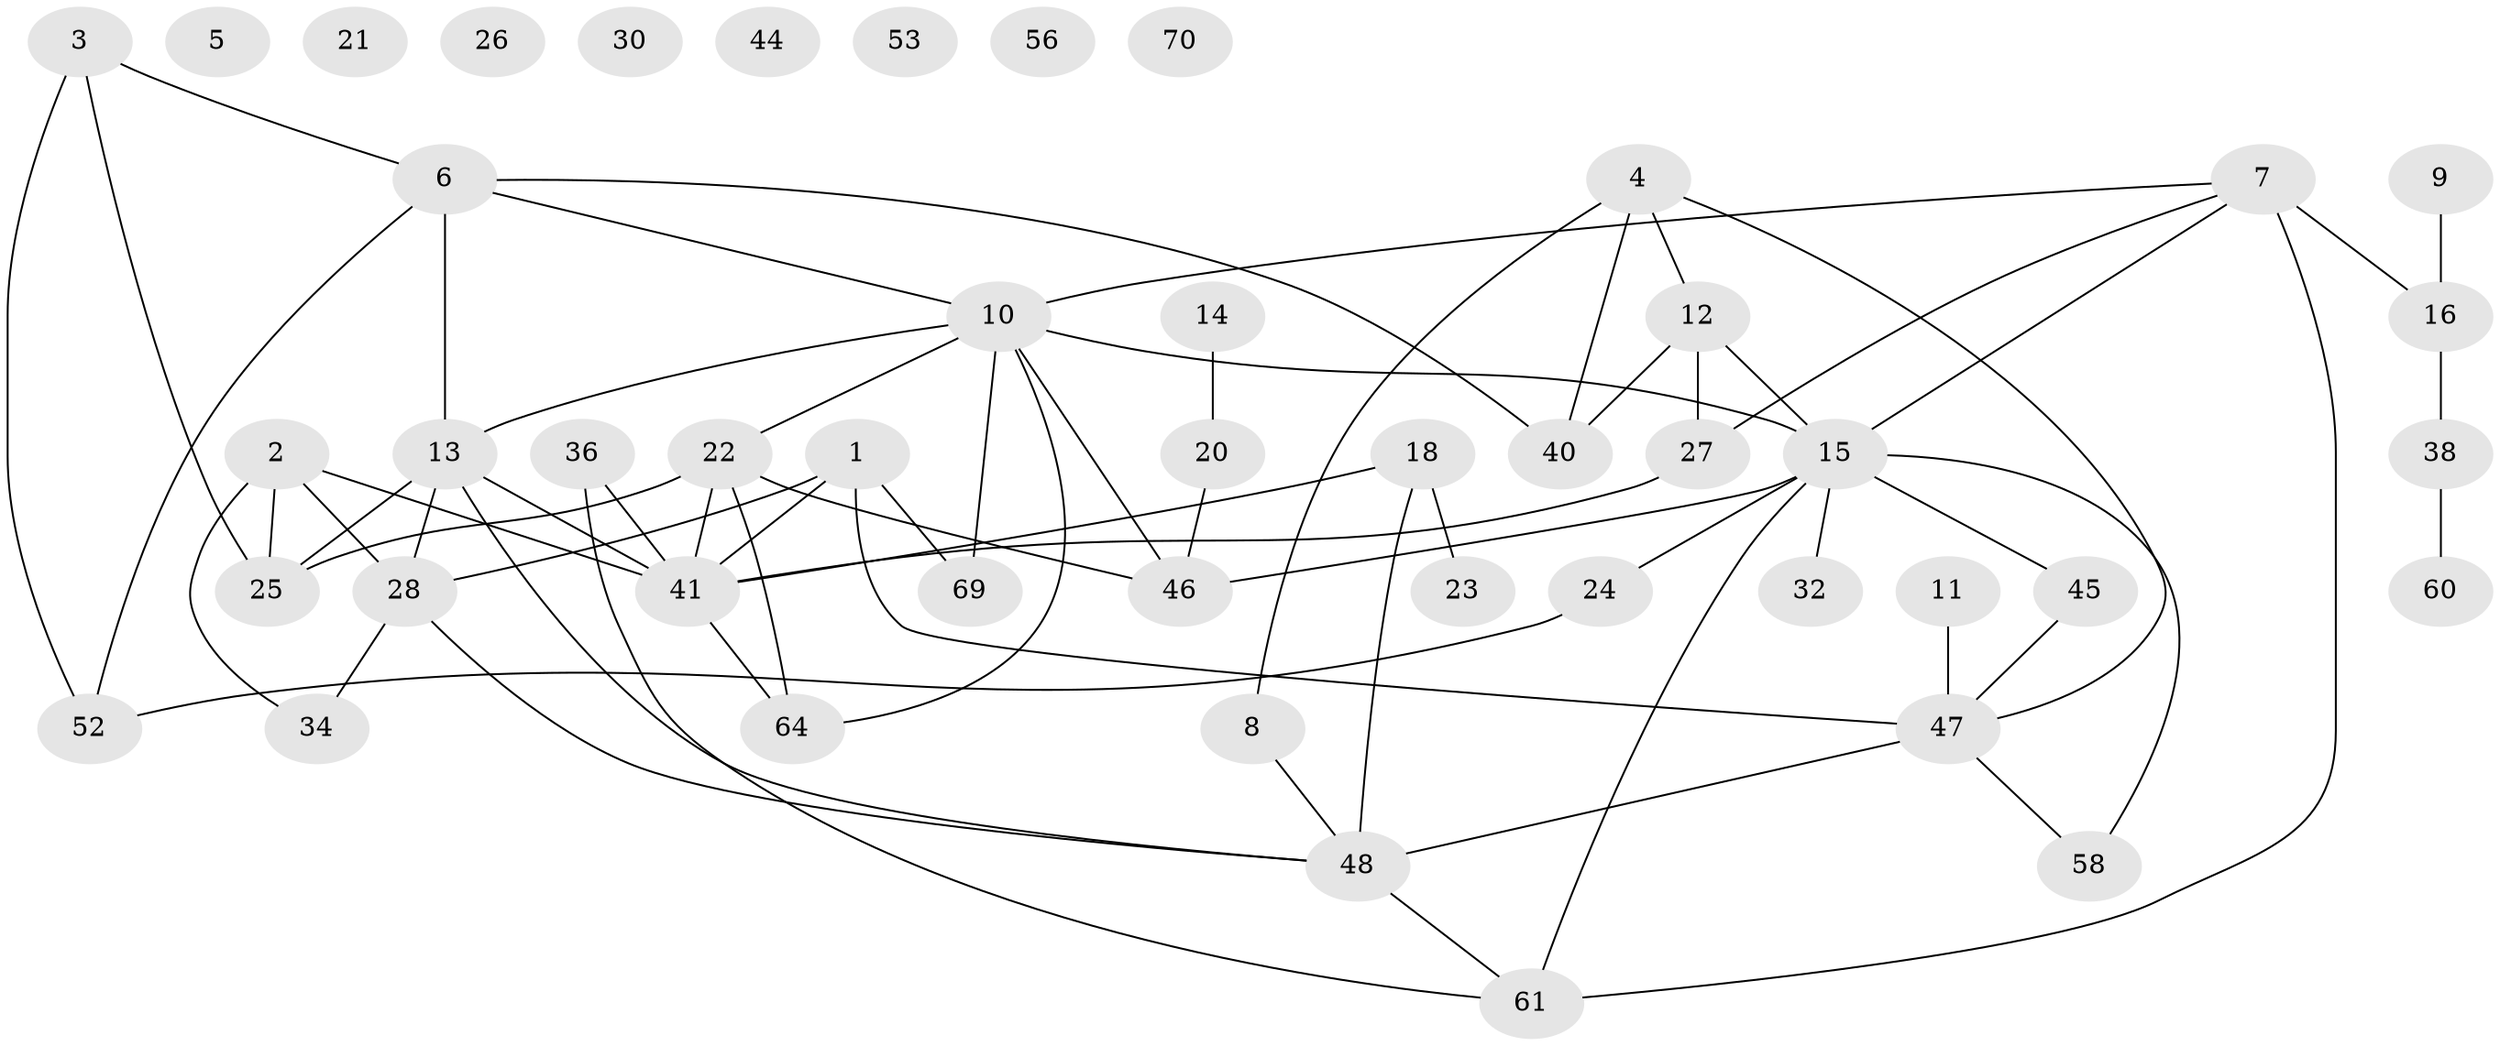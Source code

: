 // Generated by graph-tools (version 1.1) at 2025/23/03/03/25 07:23:27]
// undirected, 47 vertices, 68 edges
graph export_dot {
graph [start="1"]
  node [color=gray90,style=filled];
  1 [super="+54"];
  2 [super="+39"];
  3 [super="+37"];
  4;
  5;
  6 [super="+19"];
  7 [super="+62"];
  8;
  9;
  10 [super="+50"];
  11;
  12 [super="+63"];
  13 [super="+65"];
  14 [super="+31"];
  15 [super="+33"];
  16 [super="+17"];
  18 [super="+29"];
  20 [super="+49"];
  21;
  22 [super="+35"];
  23;
  24 [super="+42"];
  25;
  26;
  27;
  28;
  30;
  32;
  34;
  36 [super="+51"];
  38 [super="+57"];
  40 [super="+67"];
  41 [super="+43"];
  44;
  45;
  46;
  47 [super="+59"];
  48 [super="+55"];
  52;
  53;
  56;
  58;
  60 [super="+66"];
  61 [super="+68"];
  64;
  69;
  70;
  1 -- 28;
  1 -- 69;
  1 -- 41;
  1 -- 47;
  2 -- 25;
  2 -- 34;
  2 -- 41;
  2 -- 28;
  3 -- 6;
  3 -- 52;
  3 -- 25;
  4 -- 8;
  4 -- 12;
  4 -- 40;
  4 -- 47;
  6 -- 52;
  6 -- 13;
  6 -- 10;
  6 -- 40;
  7 -- 10;
  7 -- 16;
  7 -- 15;
  7 -- 27;
  7 -- 61;
  8 -- 48;
  9 -- 16;
  10 -- 15;
  10 -- 46;
  10 -- 64;
  10 -- 13;
  10 -- 69;
  10 -- 22;
  11 -- 47;
  12 -- 27 [weight=2];
  12 -- 15;
  12 -- 40;
  13 -- 25;
  13 -- 28;
  13 -- 48;
  13 -- 41;
  14 -- 20;
  15 -- 24;
  15 -- 45;
  15 -- 32;
  15 -- 58;
  15 -- 46;
  15 -- 61;
  16 -- 38;
  18 -- 48;
  18 -- 41;
  18 -- 23;
  20 -- 46;
  22 -- 25;
  22 -- 46;
  22 -- 64;
  22 -- 41;
  24 -- 52;
  27 -- 41;
  28 -- 34;
  28 -- 48;
  36 -- 61;
  36 -- 41;
  38 -- 60 [weight=2];
  41 -- 64;
  45 -- 47;
  47 -- 48 [weight=2];
  47 -- 58;
  48 -- 61;
}

